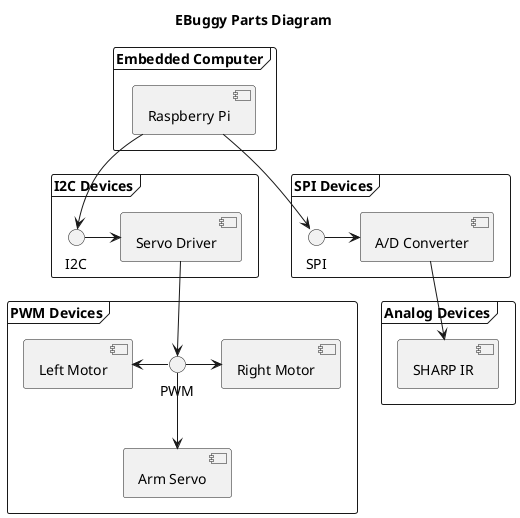 @startuml

title EBuggy Parts Diagram

frame "Embedded Computer" {
  [Raspberry Pi]
}

frame "I2C Devices" {
  [Raspberry Pi] --> I2C
  I2C -> [Servo Driver]
}

frame "PWM Devices" {
  [Servo Driver] --> PWM
  PWM -right-> [Right Motor]
  PWM -left-> [Left Motor]
  PWM -down-> [Arm Servo]
}

frame "SPI Devices" {
  [Raspberry Pi] --> SPI
  SPI -> [A/D Converter]
}

frame "Analog Devices" {
  [A/D Converter] --> [SHARP IR]
}

@enduml
